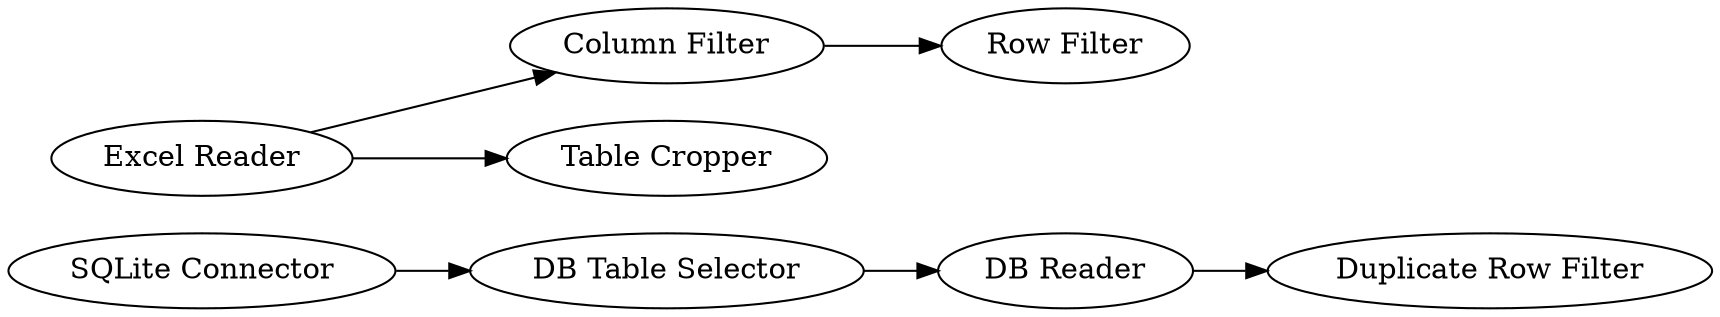 digraph {
	404 -> 416
	426 -> 267
	403 -> 404
	426 -> 418
	406 -> 403
	267 -> 268
	267 [label="Column Filter"]
	416 [label="Duplicate Row Filter"]
	403 [label="DB Table Selector"]
	418 [label="Table Cropper"]
	426 [label="Excel Reader"]
	406 [label="SQLite Connector"]
	404 [label="DB Reader"]
	268 [label="Row Filter"]
	rankdir=LR
}
